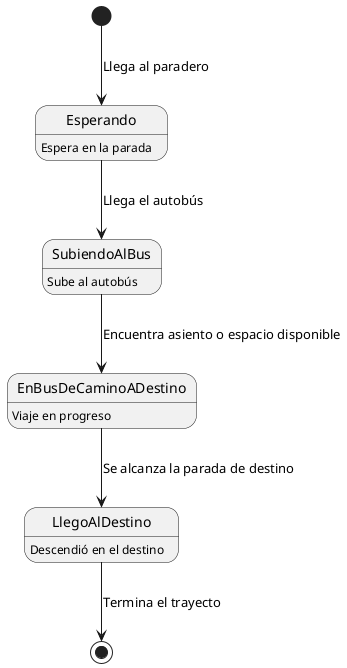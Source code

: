 @startuml
[*] --> Esperando : Llega al paradero

Esperando: Espera en la parada
Esperando --> SubiendoAlBus : Llega el autobús

SubiendoAlBus: Sube al autobús
SubiendoAlBus --> EnBusDeCaminoADestino : Encuentra asiento o espacio disponible

EnBusDeCaminoADestino: Viaje en progreso
EnBusDeCaminoADestino --> LlegoAlDestino : Se alcanza la parada de destino

LlegoAlDestino: Descendió en el destino
LlegoAlDestino --> [*] : Termina el trayecto
@enduml
